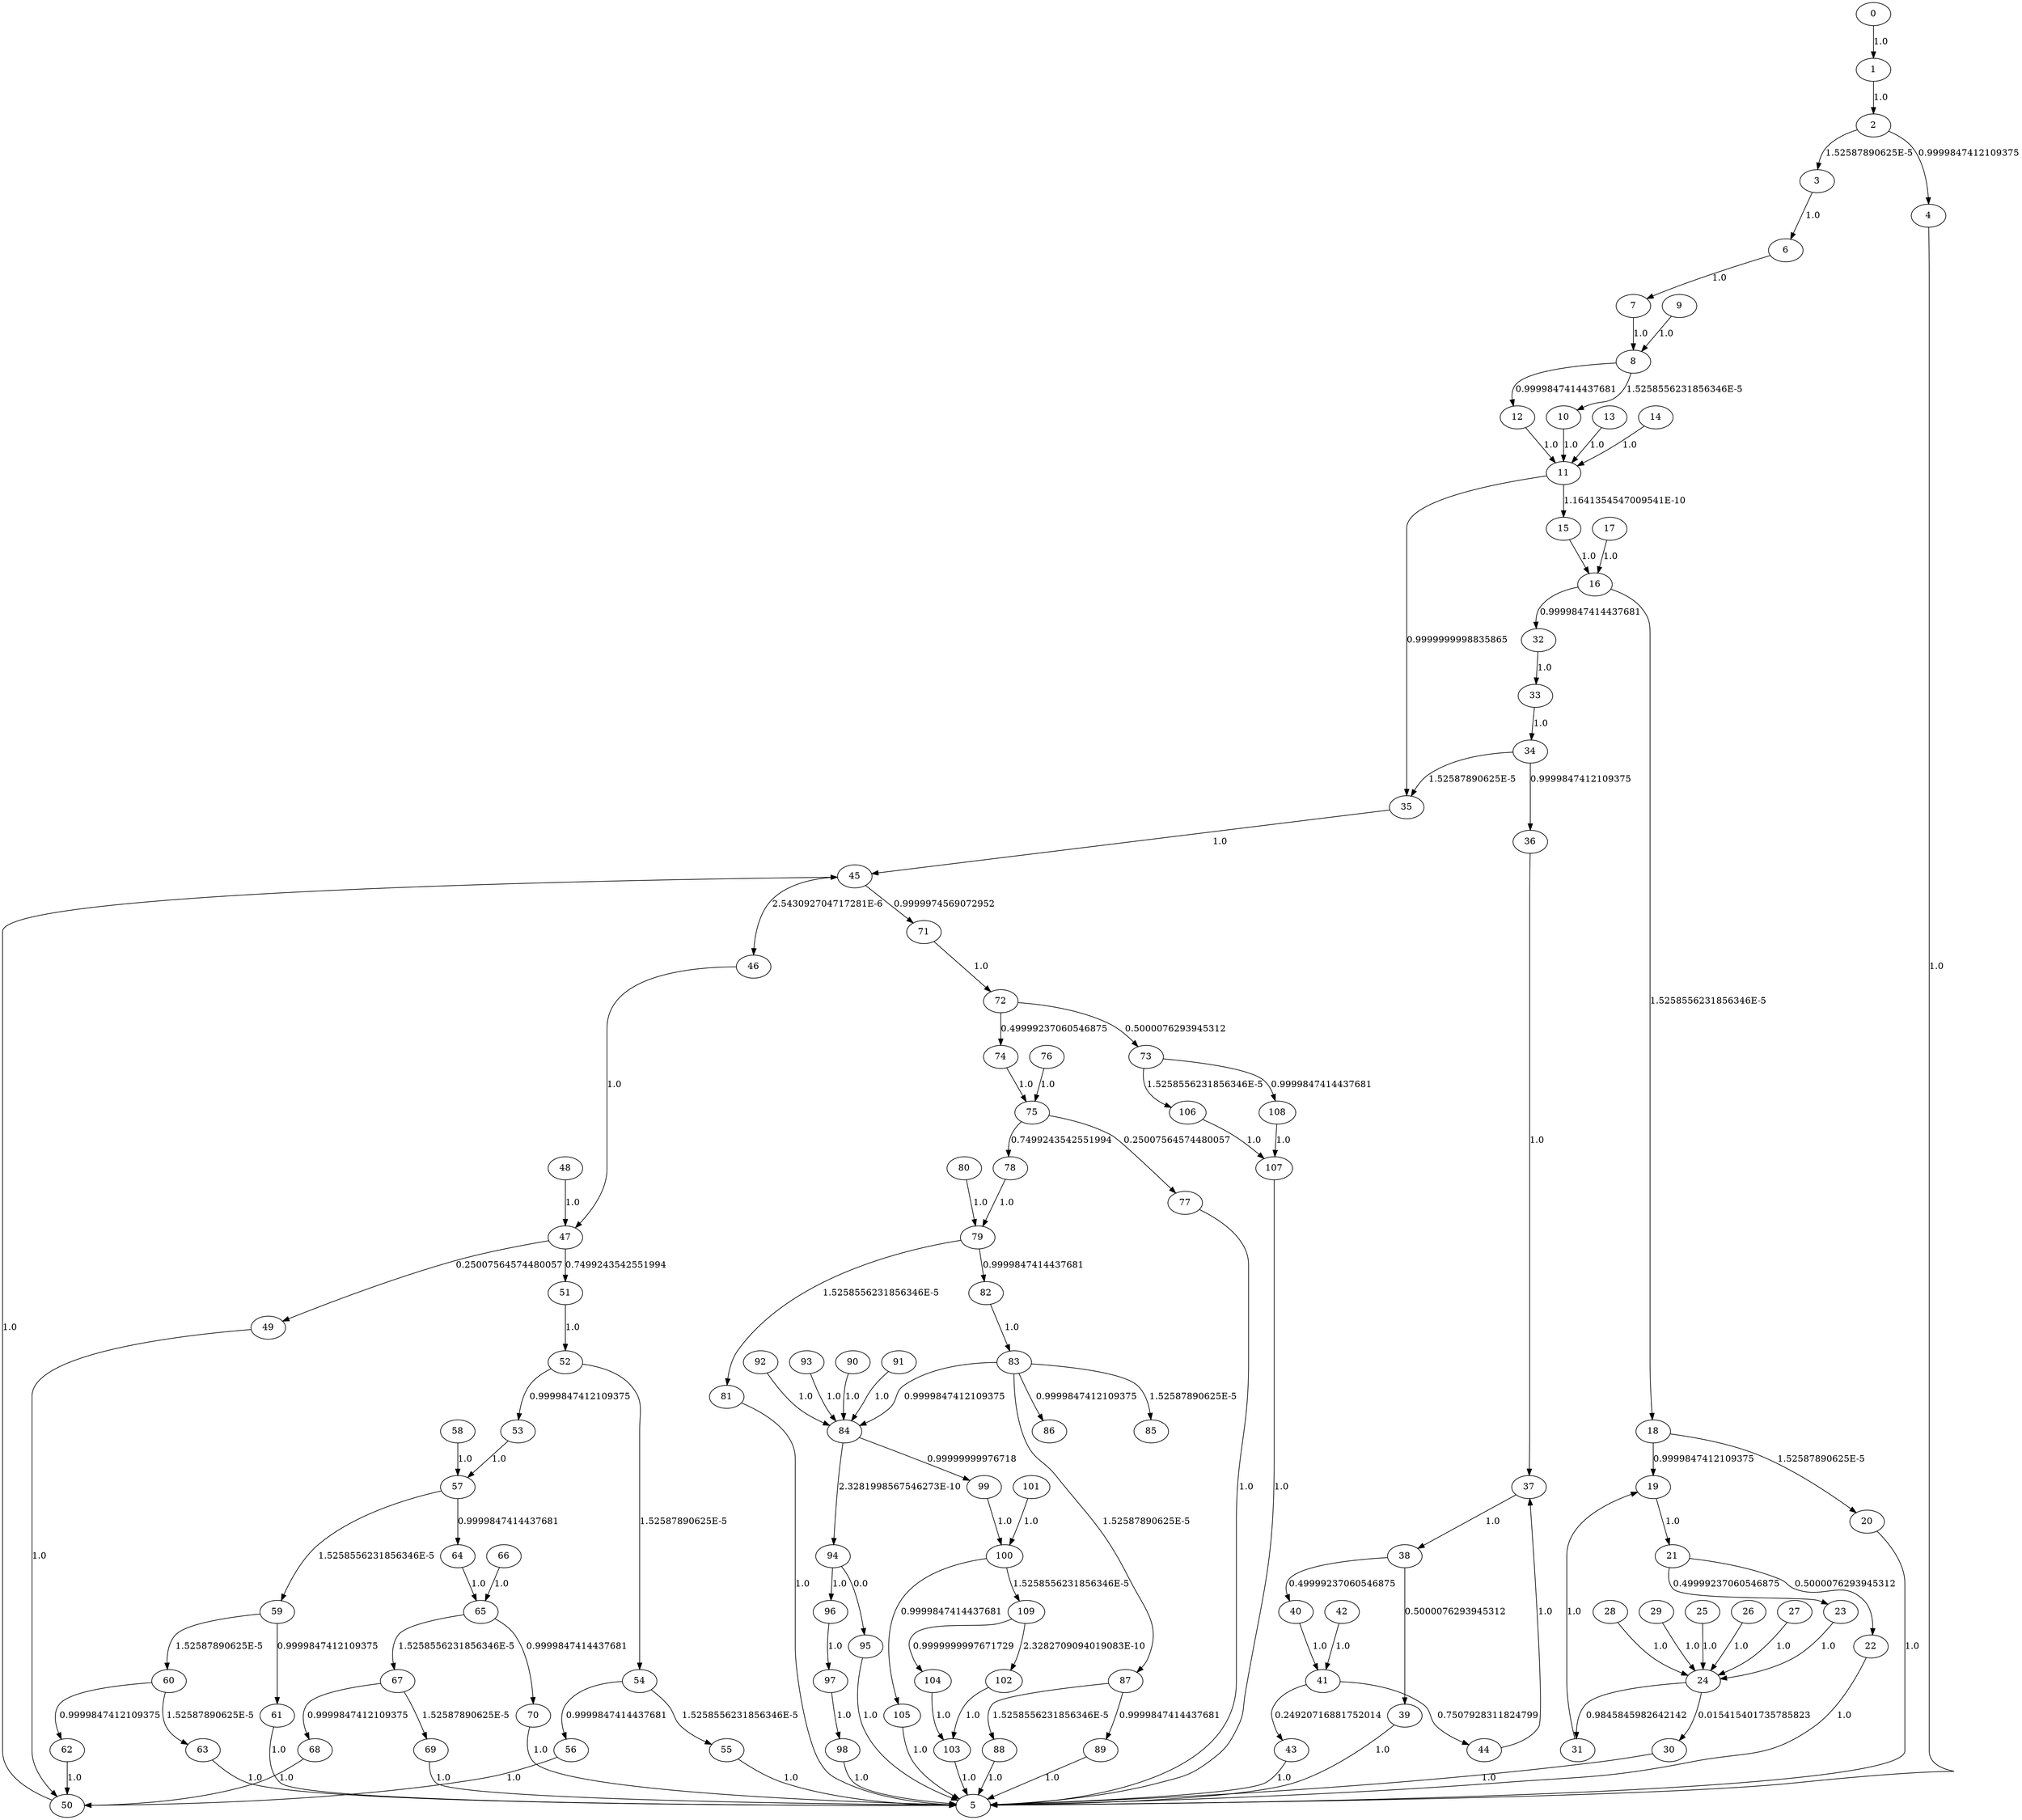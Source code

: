 digraph {
	0 -> 1[label= "1.0"];
	1 -> 2[label= "1.0"];
	2 -> 3[label= "1.52587890625E-5"];
	2 -> 4[label= "0.9999847412109375"];
	4 -> 5[label= "1.0"];
	3 -> 6[label= "1.0"];
	6 -> 7[label= "1.0"];
	7 -> 8[label= "1.0"];
	9 -> 8[label= "1.0"];
	10 -> 11[label= "1.0"];
	12 -> 11[label= "1.0"];
	13 -> 11[label= "1.0"];
	14 -> 11[label= "1.0"];
	15 -> 16[label= "1.0"];
	17 -> 16[label= "1.0"];
	18 -> 19[label= "0.9999847412109375"];
	18 -> 20[label= "1.52587890625E-5"];
	20 -> 5[label= "1.0"];
	19 -> 21[label= "1.0"];
	21 -> 22[label= "0.5000076293945312"];
	21 -> 23[label= "0.49999237060546875"];
	23 -> 24[label= "1.0"];
	25 -> 24[label= "1.0"];
	26 -> 24[label= "1.0"];
	27 -> 24[label= "1.0"];
	28 -> 24[label= "1.0"];
	29 -> 24[label= "1.0"];
	30 -> 5[label= "1.0"];
	31 -> 19[label= "1.0"];
	22 -> 5[label= "1.0"];
	32 -> 33[label= "1.0"];
	33 -> 34[label= "1.0"];
	34 -> 35[label= "1.52587890625E-5"];
	34 -> 36[label= "0.9999847412109375"];
	36 -> 37[label= "1.0"];
	37 -> 38[label= "1.0"];
	38 -> 39[label= "0.5000076293945312"];
	38 -> 40[label= "0.49999237060546875"];
	40 -> 41[label= "1.0"];
	42 -> 41[label= "1.0"];
	43 -> 5[label= "1.0"];
	44 -> 37[label= "1.0"];
	39 -> 5[label= "1.0"];
	35 -> 45[label= "1.0"];
	46 -> 47[label= "1.0"];
	48 -> 47[label= "1.0"];
	49 -> 50[label= "1.0"];
	51 -> 52[label= "1.0"];
	52 -> 53[label= "0.9999847412109375"];
	52 -> 54[label= "1.52587890625E-5"];
	55 -> 5[label= "1.0"];
	56 -> 50[label= "1.0"];
	53 -> 57[label= "1.0"];
	58 -> 57[label= "1.0"];
	59 -> 60[label= "1.52587890625E-5"];
	59 -> 61[label= "0.9999847412109375"];
	61 -> 5[label= "1.0"];
	60 -> 62[label= "0.9999847412109375"];
	60 -> 63[label= "1.52587890625E-5"];
	63 -> 5[label= "1.0"];
	62 -> 50[label= "1.0"];
	64 -> 65[label= "1.0"];
	66 -> 65[label= "1.0"];
	67 -> 68[label= "0.9999847412109375"];
	67 -> 69[label= "1.52587890625E-5"];
	69 -> 5[label= "1.0"];
	68 -> 50[label= "1.0"];
	70 -> 5[label= "1.0"];
	50 -> 45[label= "1.0"];
	71 -> 72[label= "1.0"];
	72 -> 73[label= "0.5000076293945312"];
	72 -> 74[label= "0.49999237060546875"];
	74 -> 75[label= "1.0"];
	76 -> 75[label= "1.0"];
	77 -> 5[label= "1.0"];
	78 -> 79[label= "1.0"];
	80 -> 79[label= "1.0"];
	81 -> 5[label= "1.0"];
	82 -> 83[label= "1.0"];
	83 -> 84[label= "0.9999847412109375"];
	83 -> 85[label= "1.52587890625E-5"];
	83 -> 86[label= "0.9999847412109375"];
	83 -> 87[label= "1.52587890625E-5"];
	88 -> 5[label= "1.0"];
	89 -> 5[label= "1.0"];
	90 -> 84[label= "1.0"];
	91 -> 84[label= "1.0"];
	92 -> 84[label= "1.0"];
	93 -> 84[label= "1.0"];
	94 -> 95[label= "0.0"];
	94 -> 96[label= "1.0"];
	96 -> 97[label= "1.0"];
	97 -> 98[label= "1.0"];
	98 -> 5[label= "1.0"];
	95 -> 5[label= "1.0"];
	99 -> 100[label= "1.0"];
	101 -> 100[label= "1.0"];
	102 -> 103[label= "1.0"];
	104 -> 103[label= "1.0"];
	103 -> 5[label= "1.0"];
	105 -> 5[label= "1.0"];
	106 -> 107[label= "1.0"];
	108 -> 107[label= "1.0"];
	107 -> 5[label= "1.0"];
	8 -> 12[label= "0.9999847414437681"];
	8 -> 10[label= "1.5258556231856346E-5"];
	11 -> 35[label= "0.9999999998835865"];
	11 -> 15[label= "1.1641354547009541E-10"];
	16 -> 32[label= "0.9999847414437681"];
	16 -> 18[label= "1.5258556231856346E-5"];
	24 -> 31[label= "0.9845845982642142"];
	24 -> 30[label= "0.015415401735785823"];
	41 -> 44[label= "0.7507928311824799"];
	41 -> 43[label= "0.24920716881752014"];
	45 -> 71[label= "0.9999974569072952"];
	45 -> 46[label= "2.543092704717281E-6"];
	47 -> 51[label= "0.7499243542551994"];
	47 -> 49[label= "0.25007564574480057"];
	54 -> 56[label= "0.9999847414437681"];
	54 -> 55[label= "1.5258556231856346E-5"];
	57 -> 64[label= "0.9999847414437681"];
	57 -> 59[label= "1.5258556231856346E-5"];
	65 -> 70[label= "0.9999847414437681"];
	65 -> 67[label= "1.5258556231856346E-5"];
	75 -> 78[label= "0.7499243542551994"];
	75 -> 77[label= "0.25007564574480057"];
	79 -> 82[label= "0.9999847414437681"];
	79 -> 81[label= "1.5258556231856346E-5"];
	87 -> 89[label= "0.9999847414437681"];
	87 -> 88[label= "1.5258556231856346E-5"];
	84 -> 99[label= "0.99999999976718"];
	84 -> 94[label= "2.3281998567546273E-10"];
	100 -> 105[label= "0.9999847414437681"];
	100 -> 109[label= "1.5258556231856346E-5"];
	109 -> 104[label= "0.9999999997671729"];
	109 -> 102[label= "2.3282709094019083E-10"];
	73 -> 108[label= "0.9999847414437681"];
	73 -> 106[label= "1.5258556231856346E-5"];
}